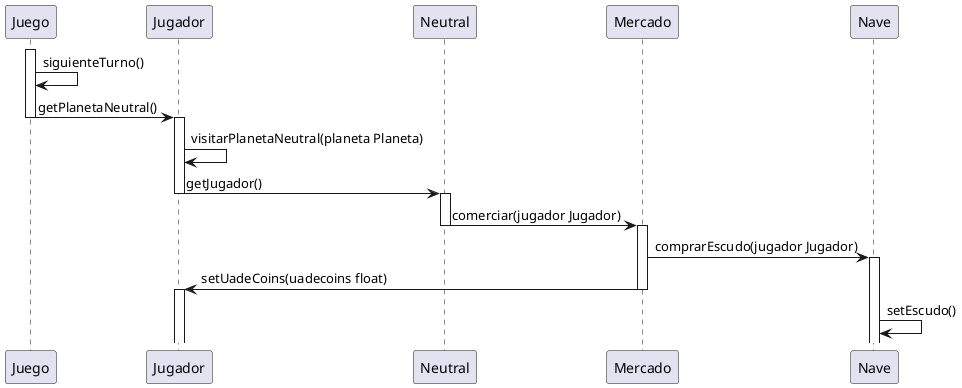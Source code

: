 @startuml
participant Juego
participant Jugador
participant Neutral
participant Mercado
participant Nave

activate Juego
deactivate Juego
Juego -> Juego: siguienteTurno()
Juego -> Jugador: getPlanetaNeutral()
deactivate Juego
activate Jugador
Jugador -> Jugador: visitarPlanetaNeutral(planeta Planeta)
Jugador -> Neutral: getJugador()
deactivate Jugador
activate Neutral
Neutral -> Mercado: comerciar(jugador Jugador)
deactivate Neutral
activate Mercado

Mercado -> Nave: comprarEscudo(jugador Jugador)
activate Nave

Mercado -> Jugador: setUadeCoins(uadecoins float)
deactivate Mercado
activate Jugador
deactivate Jugador
Nave -> Nave: setEscudo()
@enduml
